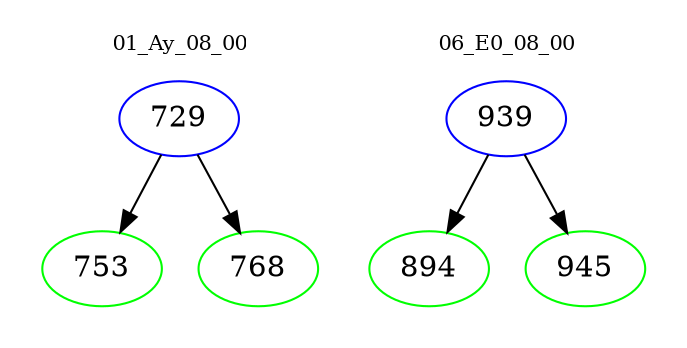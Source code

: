 digraph{
subgraph cluster_0 {
color = white
label = "01_Ay_08_00";
fontsize=10;
T0_729 [label="729", color="blue"]
T0_729 -> T0_753 [color="black"]
T0_753 [label="753", color="green"]
T0_729 -> T0_768 [color="black"]
T0_768 [label="768", color="green"]
}
subgraph cluster_1 {
color = white
label = "06_E0_08_00";
fontsize=10;
T1_939 [label="939", color="blue"]
T1_939 -> T1_894 [color="black"]
T1_894 [label="894", color="green"]
T1_939 -> T1_945 [color="black"]
T1_945 [label="945", color="green"]
}
}
